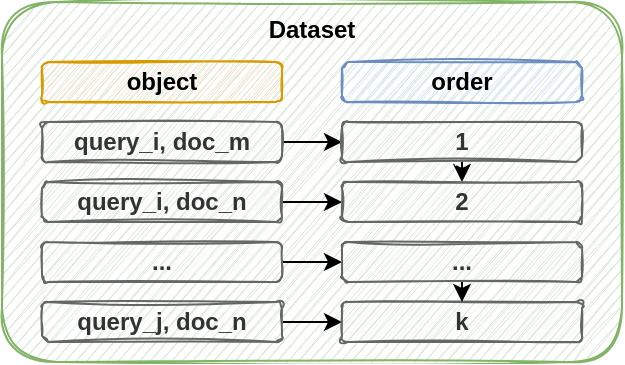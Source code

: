 <mxfile scale="20" border="0">
    <diagram id="WO7bhIBwQiGfs63uCmly" name="Page-1">
        <mxGraphModel dx="150" dy="1654" grid="1" gridSize="10" guides="1" tooltips="1" connect="1" arrows="1" fold="1" page="1" pageScale="1" pageWidth="413" pageHeight="583" math="0" shadow="0">
            <root>
                <mxCell id="0"/>
                <mxCell id="1" parent="0"/>
                <mxCell id="34" value="&lt;b&gt;Dataset&lt;/b&gt;" style="rounded=1;whiteSpace=wrap;html=1;sketch=1;fillColor=#d5e8d4;strokeColor=#82b366;verticalAlign=top;" parent="1" vertex="1">
                    <mxGeometry x="1291" y="-964" width="310" height="180" as="geometry"/>
                </mxCell>
                <mxCell id="102" style="edgeStyle=none;html=1;exitX=1;exitY=0.5;exitDx=0;exitDy=0;entryX=0;entryY=0.5;entryDx=0;entryDy=0;" edge="1" parent="1" source="39" target="95">
                    <mxGeometry relative="1" as="geometry"/>
                </mxCell>
                <mxCell id="39" value="&lt;b&gt;query_i, doc_m&lt;/b&gt;" style="rounded=1;whiteSpace=wrap;html=1;fillColor=#f5f5f5;strokeColor=#666666;sketch=1;fontColor=#333333;" parent="1" vertex="1">
                    <mxGeometry x="1311" y="-904" width="120" height="20" as="geometry"/>
                </mxCell>
                <mxCell id="104" style="edgeStyle=none;html=1;exitX=1;exitY=0.5;exitDx=0;exitDy=0;entryX=0;entryY=0.5;entryDx=0;entryDy=0;" edge="1" parent="1" source="87" target="96">
                    <mxGeometry relative="1" as="geometry"/>
                </mxCell>
                <mxCell id="87" value="&lt;b&gt;query_i, doc_n&lt;/b&gt;" style="rounded=1;whiteSpace=wrap;html=1;fillColor=#f5f5f5;strokeColor=#666666;sketch=1;fontColor=#333333;" parent="1" vertex="1">
                    <mxGeometry x="1311" y="-874" width="120" height="20" as="geometry"/>
                </mxCell>
                <mxCell id="105" style="edgeStyle=none;html=1;exitX=1;exitY=0.5;exitDx=0;exitDy=0;" edge="1" parent="1" source="88" target="98">
                    <mxGeometry relative="1" as="geometry"/>
                </mxCell>
                <mxCell id="88" value="&lt;b&gt;...&lt;/b&gt;" style="rounded=1;whiteSpace=wrap;html=1;fillColor=#f5f5f5;strokeColor=#666666;sketch=1;fontColor=#333333;" parent="1" vertex="1">
                    <mxGeometry x="1311" y="-844" width="120" height="20" as="geometry"/>
                </mxCell>
                <mxCell id="106" style="edgeStyle=none;html=1;exitX=1;exitY=0.5;exitDx=0;exitDy=0;entryX=0;entryY=0.5;entryDx=0;entryDy=0;" edge="1" parent="1" source="89" target="97">
                    <mxGeometry relative="1" as="geometry"/>
                </mxCell>
                <mxCell id="89" value="&lt;b&gt;query_j, doc_n&lt;/b&gt;" style="rounded=1;whiteSpace=wrap;html=1;fillColor=#f5f5f5;strokeColor=#666666;sketch=1;fontColor=#333333;" parent="1" vertex="1">
                    <mxGeometry x="1311" y="-814" width="120" height="20" as="geometry"/>
                </mxCell>
                <mxCell id="100" style="edgeStyle=none;html=1;exitX=0.5;exitY=1;exitDx=0;exitDy=0;entryX=0.5;entryY=0;entryDx=0;entryDy=0;" edge="1" parent="1" source="95" target="96">
                    <mxGeometry relative="1" as="geometry"/>
                </mxCell>
                <mxCell id="95" value="&lt;b&gt;1&lt;/b&gt;" style="rounded=1;whiteSpace=wrap;html=1;fillColor=#f5f5f5;strokeColor=#666666;sketch=1;fontColor=#333333;" vertex="1" parent="1">
                    <mxGeometry x="1461" y="-904" width="120" height="20" as="geometry"/>
                </mxCell>
                <mxCell id="96" value="&lt;b&gt;2&lt;/b&gt;" style="rounded=1;whiteSpace=wrap;html=1;fillColor=#f5f5f5;strokeColor=#666666;sketch=1;fontColor=#333333;" vertex="1" parent="1">
                    <mxGeometry x="1461" y="-874" width="120" height="20" as="geometry"/>
                </mxCell>
                <mxCell id="97" value="&lt;b&gt;k&lt;/b&gt;" style="rounded=1;whiteSpace=wrap;html=1;fillColor=#f5f5f5;strokeColor=#666666;sketch=1;fontColor=#333333;" vertex="1" parent="1">
                    <mxGeometry x="1461" y="-814" width="120" height="20" as="geometry"/>
                </mxCell>
                <mxCell id="101" style="edgeStyle=none;html=1;exitX=0.5;exitY=1;exitDx=0;exitDy=0;entryX=0.5;entryY=0;entryDx=0;entryDy=0;" edge="1" parent="1" source="98" target="97">
                    <mxGeometry relative="1" as="geometry"/>
                </mxCell>
                <mxCell id="98" value="&lt;b&gt;...&lt;/b&gt;" style="rounded=1;whiteSpace=wrap;html=1;fillColor=#f5f5f5;strokeColor=#666666;sketch=1;fontColor=#333333;" vertex="1" parent="1">
                    <mxGeometry x="1461" y="-844" width="120" height="20" as="geometry"/>
                </mxCell>
                <mxCell id="107" value="&lt;b&gt;order&lt;/b&gt;" style="rounded=1;whiteSpace=wrap;html=1;fillColor=#dae8fc;strokeColor=#6c8ebf;sketch=1;" vertex="1" parent="1">
                    <mxGeometry x="1461" y="-934" width="120" height="20" as="geometry"/>
                </mxCell>
                <mxCell id="108" value="&lt;b&gt;object&lt;/b&gt;" style="rounded=1;whiteSpace=wrap;html=1;fillColor=#ffe6cc;strokeColor=#d79b00;sketch=1;" vertex="1" parent="1">
                    <mxGeometry x="1311" y="-934" width="120" height="20" as="geometry"/>
                </mxCell>
            </root>
        </mxGraphModel>
    </diagram>
</mxfile>